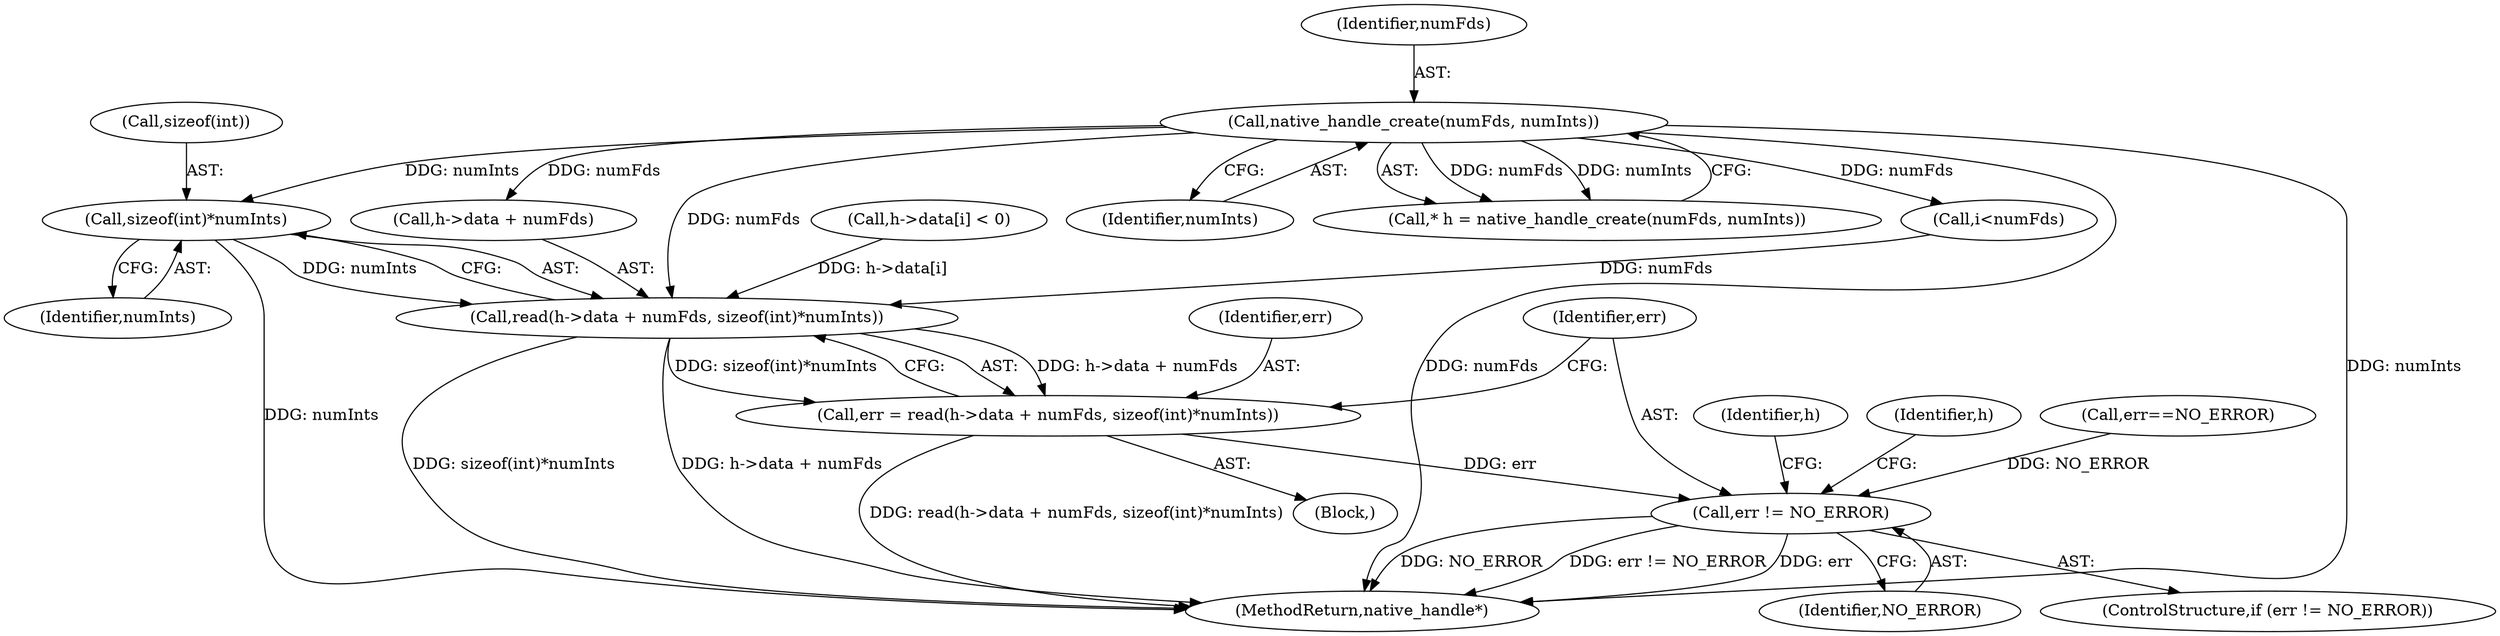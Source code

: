 digraph "0_Android_7dcd0ec9c91688cfa3f679804ba6e132f9811254@API" {
"1000181" [label="(Call,sizeof(int)*numInts)"];
"1000130" [label="(Call,native_handle_create(numFds, numInts))"];
"1000175" [label="(Call,read(h->data + numFds, sizeof(int)*numInts))"];
"1000173" [label="(Call,err = read(h->data + numFds, sizeof(int)*numInts))"];
"1000186" [label="(Call,err != NO_ERROR)"];
"1000199" [label="(MethodReturn,native_handle*)"];
"1000175" [label="(Call,read(h->data + numFds, sizeof(int)*numInts))"];
"1000130" [label="(Call,native_handle_create(numFds, numInts))"];
"1000163" [label="(Call,h->data[i] < 0)"];
"1000132" [label="(Identifier,numInts)"];
"1000148" [label="(Call,i<numFds)"];
"1000173" [label="(Call,err = read(h->data + numFds, sizeof(int)*numInts))"];
"1000186" [label="(Call,err != NO_ERROR)"];
"1000185" [label="(ControlStructure,if (err != NO_ERROR))"];
"1000176" [label="(Call,h->data + numFds)"];
"1000174" [label="(Identifier,err)"];
"1000181" [label="(Call,sizeof(int)*numInts)"];
"1000198" [label="(Identifier,h)"];
"1000128" [label="(Call,* h = native_handle_create(numFds, numInts))"];
"1000187" [label="(Identifier,err)"];
"1000191" [label="(Identifier,h)"];
"1000188" [label="(Identifier,NO_ERROR)"];
"1000184" [label="(Identifier,numInts)"];
"1000131" [label="(Identifier,numFds)"];
"1000182" [label="(Call,sizeof(int))"];
"1000101" [label="(Block,)"];
"1000145" [label="(Call,err==NO_ERROR)"];
"1000181" -> "1000175"  [label="AST: "];
"1000181" -> "1000184"  [label="CFG: "];
"1000182" -> "1000181"  [label="AST: "];
"1000184" -> "1000181"  [label="AST: "];
"1000175" -> "1000181"  [label="CFG: "];
"1000181" -> "1000199"  [label="DDG: numInts"];
"1000181" -> "1000175"  [label="DDG: numInts"];
"1000130" -> "1000181"  [label="DDG: numInts"];
"1000130" -> "1000128"  [label="AST: "];
"1000130" -> "1000132"  [label="CFG: "];
"1000131" -> "1000130"  [label="AST: "];
"1000132" -> "1000130"  [label="AST: "];
"1000128" -> "1000130"  [label="CFG: "];
"1000130" -> "1000199"  [label="DDG: numInts"];
"1000130" -> "1000199"  [label="DDG: numFds"];
"1000130" -> "1000128"  [label="DDG: numFds"];
"1000130" -> "1000128"  [label="DDG: numInts"];
"1000130" -> "1000148"  [label="DDG: numFds"];
"1000130" -> "1000175"  [label="DDG: numFds"];
"1000130" -> "1000176"  [label="DDG: numFds"];
"1000175" -> "1000173"  [label="AST: "];
"1000176" -> "1000175"  [label="AST: "];
"1000173" -> "1000175"  [label="CFG: "];
"1000175" -> "1000199"  [label="DDG: sizeof(int)*numInts"];
"1000175" -> "1000199"  [label="DDG: h->data + numFds"];
"1000175" -> "1000173"  [label="DDG: h->data + numFds"];
"1000175" -> "1000173"  [label="DDG: sizeof(int)*numInts"];
"1000163" -> "1000175"  [label="DDG: h->data[i]"];
"1000148" -> "1000175"  [label="DDG: numFds"];
"1000173" -> "1000101"  [label="AST: "];
"1000174" -> "1000173"  [label="AST: "];
"1000187" -> "1000173"  [label="CFG: "];
"1000173" -> "1000199"  [label="DDG: read(h->data + numFds, sizeof(int)*numInts)"];
"1000173" -> "1000186"  [label="DDG: err"];
"1000186" -> "1000185"  [label="AST: "];
"1000186" -> "1000188"  [label="CFG: "];
"1000187" -> "1000186"  [label="AST: "];
"1000188" -> "1000186"  [label="AST: "];
"1000191" -> "1000186"  [label="CFG: "];
"1000198" -> "1000186"  [label="CFG: "];
"1000186" -> "1000199"  [label="DDG: NO_ERROR"];
"1000186" -> "1000199"  [label="DDG: err != NO_ERROR"];
"1000186" -> "1000199"  [label="DDG: err"];
"1000145" -> "1000186"  [label="DDG: NO_ERROR"];
}
